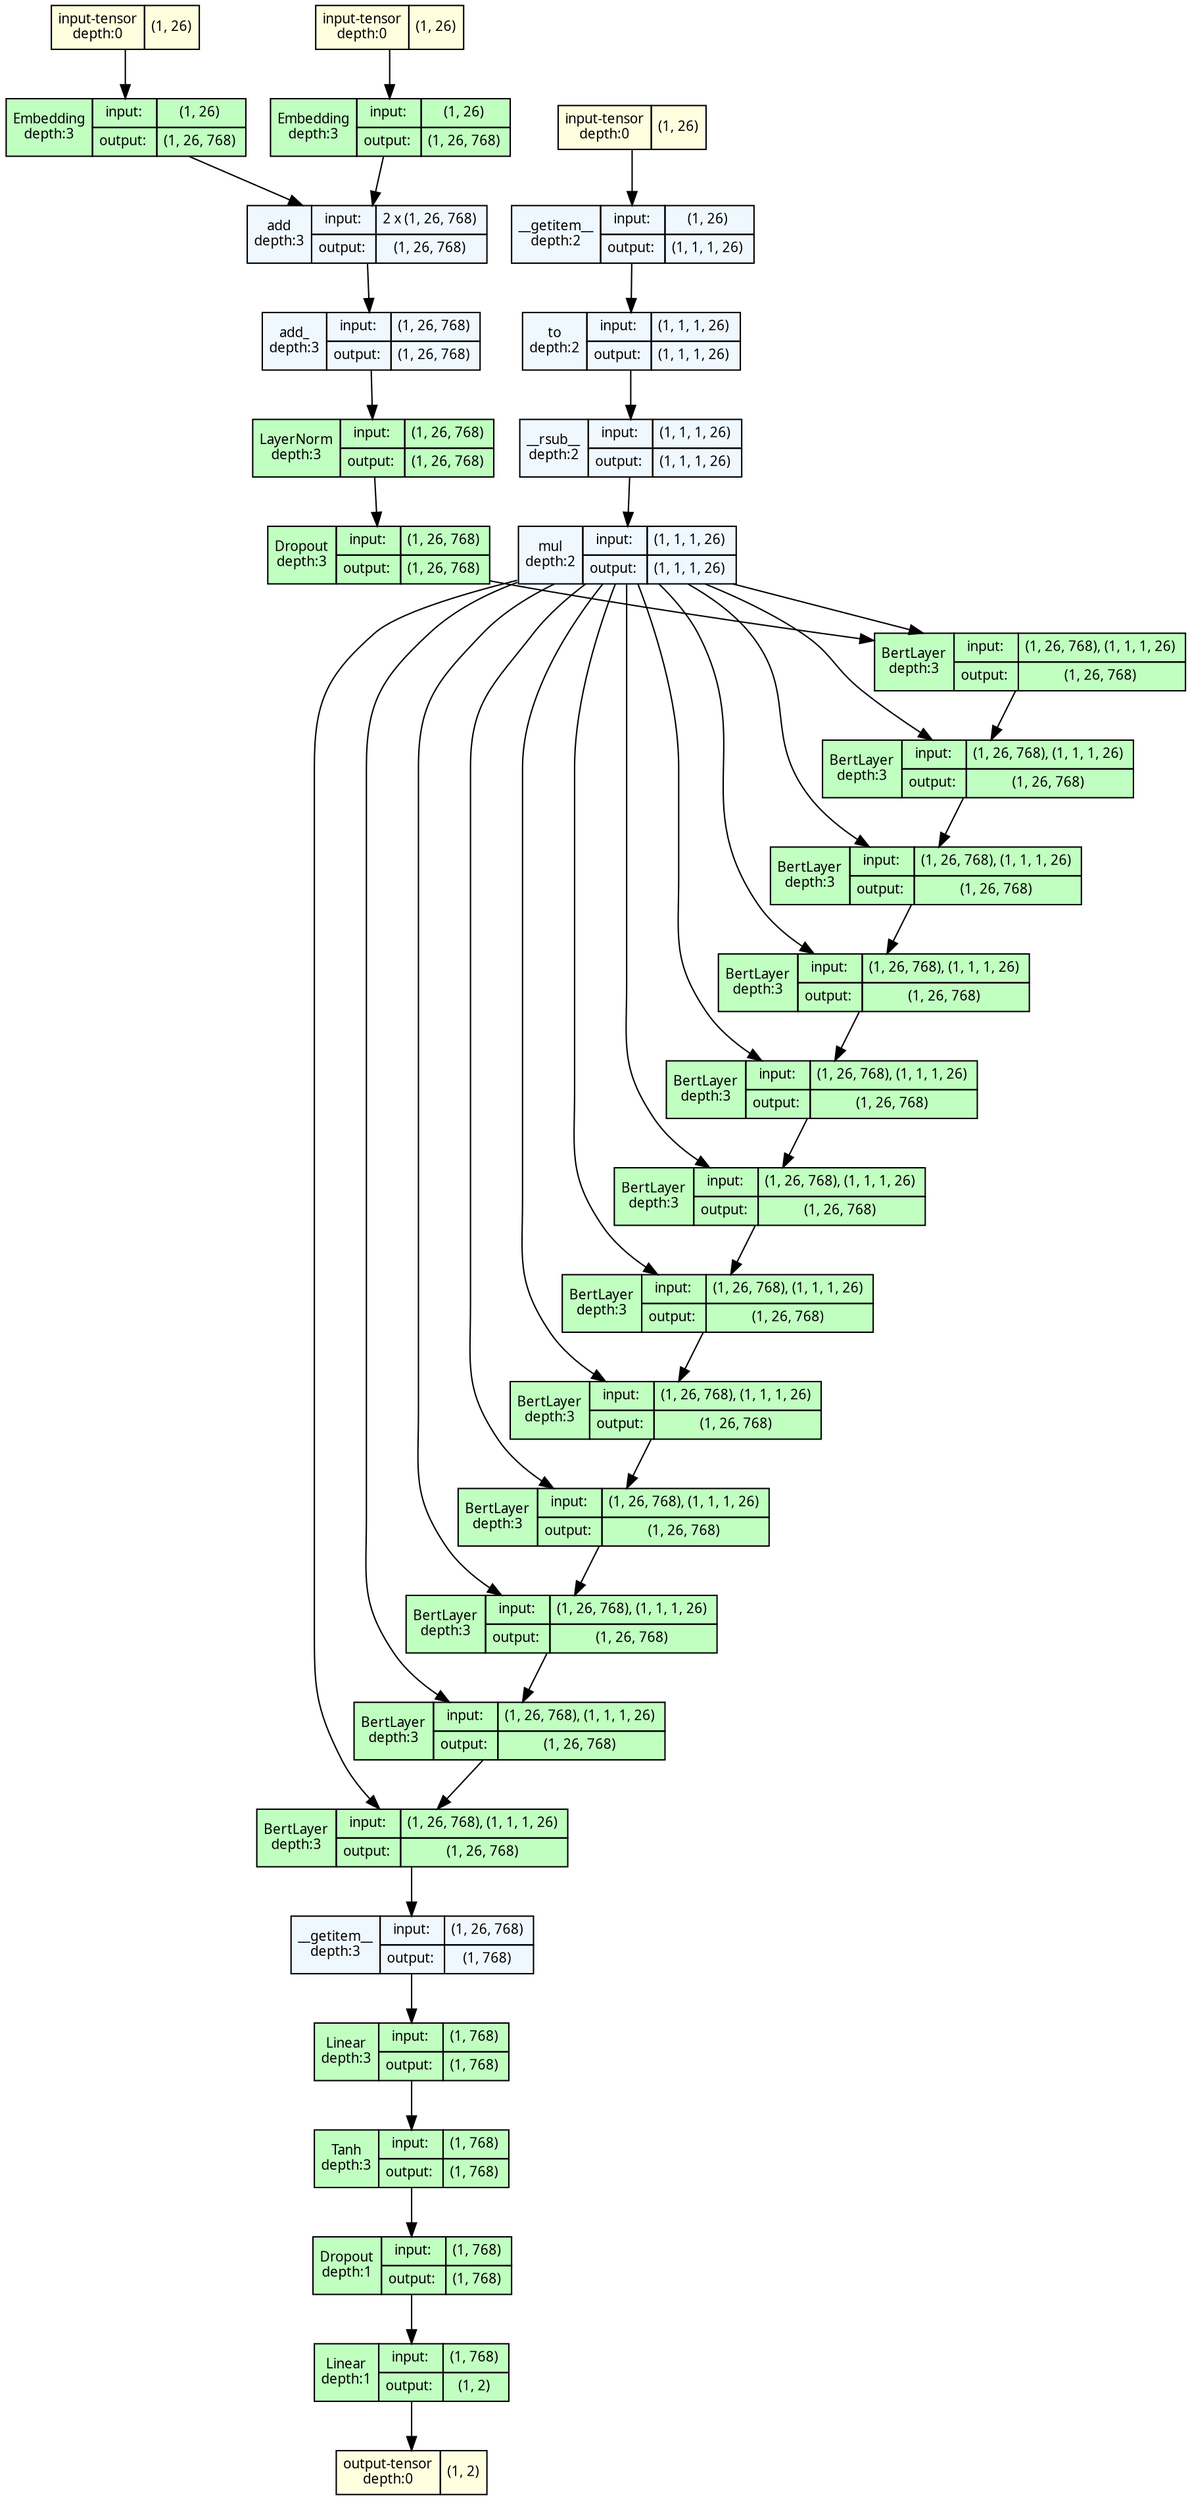 strict digraph bert {
	graph [ordering=in size="36.0,36.0"]
	node [align=left fontname="Linux libertine" fontsize=10 height=0.2 margin=0 ranksep=0.1 shape=plaintext style=filled]
	edge [fontsize=10]
	0 [label=<
                    <TABLE BORDER="0" CELLBORDER="1" CELLSPACING="0" CELLPADDING="4">
                    <TR><TD>input-tensor<BR/>depth:0</TD><TD>(1, 26)</TD></TR>
                    </TABLE>> fillcolor=lightyellow]
	1 [label=<
                    <TABLE BORDER="0" CELLBORDER="1" CELLSPACING="0" CELLPADDING="4">
                    <TR><TD>input-tensor<BR/>depth:0</TD><TD>(1, 26)</TD></TR>
                    </TABLE>> fillcolor=lightyellow]
	2 [label=<
                    <TABLE BORDER="0" CELLBORDER="1" CELLSPACING="0" CELLPADDING="4">
                    <TR><TD>input-tensor<BR/>depth:0</TD><TD>(1, 26)</TD></TR>
                    </TABLE>> fillcolor=lightyellow]
	3 [label=<
                    <TABLE BORDER="0" CELLBORDER="1" CELLSPACING="0" CELLPADDING="4">
                    <TR>
                        <TD ROWSPAN="2">__getitem__<BR/>depth:2</TD>
                        <TD COLSPAN="2">input:</TD>
                        <TD COLSPAN="2">(1, 26) </TD>
                    </TR>
                    <TR>
                        <TD COLSPAN="2">output: </TD>
                        <TD COLSPAN="2">(1, 1, 1, 26) </TD>
                    </TR>
                    </TABLE>> fillcolor=aliceblue]
	4 [label=<
                    <TABLE BORDER="0" CELLBORDER="1" CELLSPACING="0" CELLPADDING="4">
                    <TR>
                        <TD ROWSPAN="2">to<BR/>depth:2</TD>
                        <TD COLSPAN="2">input:</TD>
                        <TD COLSPAN="2">(1, 1, 1, 26) </TD>
                    </TR>
                    <TR>
                        <TD COLSPAN="2">output: </TD>
                        <TD COLSPAN="2">(1, 1, 1, 26) </TD>
                    </TR>
                    </TABLE>> fillcolor=aliceblue]
	5 [label=<
                    <TABLE BORDER="0" CELLBORDER="1" CELLSPACING="0" CELLPADDING="4">
                    <TR>
                        <TD ROWSPAN="2">__rsub__<BR/>depth:2</TD>
                        <TD COLSPAN="2">input:</TD>
                        <TD COLSPAN="2">(1, 1, 1, 26) </TD>
                    </TR>
                    <TR>
                        <TD COLSPAN="2">output: </TD>
                        <TD COLSPAN="2">(1, 1, 1, 26) </TD>
                    </TR>
                    </TABLE>> fillcolor=aliceblue]
	6 [label=<
                    <TABLE BORDER="0" CELLBORDER="1" CELLSPACING="0" CELLPADDING="4">
                    <TR>
                        <TD ROWSPAN="2">mul<BR/>depth:2</TD>
                        <TD COLSPAN="2">input:</TD>
                        <TD COLSPAN="2">(1, 1, 1, 26) </TD>
                    </TR>
                    <TR>
                        <TD COLSPAN="2">output: </TD>
                        <TD COLSPAN="2">(1, 1, 1, 26) </TD>
                    </TR>
                    </TABLE>> fillcolor=aliceblue]
	7 [label=<
                    <TABLE BORDER="0" CELLBORDER="1" CELLSPACING="0" CELLPADDING="4">
                    <TR>
                        <TD ROWSPAN="2">Embedding<BR/>depth:3</TD>
                        <TD COLSPAN="2">input:</TD>
                        <TD COLSPAN="2">(1, 26) </TD>
                    </TR>
                    <TR>
                        <TD COLSPAN="2">output: </TD>
                        <TD COLSPAN="2">(1, 26, 768) </TD>
                    </TR>
                    </TABLE>> fillcolor=darkseagreen1]
	8 [label=<
                    <TABLE BORDER="0" CELLBORDER="1" CELLSPACING="0" CELLPADDING="4">
                    <TR>
                        <TD ROWSPAN="2">Embedding<BR/>depth:3</TD>
                        <TD COLSPAN="2">input:</TD>
                        <TD COLSPAN="2">(1, 26) </TD>
                    </TR>
                    <TR>
                        <TD COLSPAN="2">output: </TD>
                        <TD COLSPAN="2">(1, 26, 768) </TD>
                    </TR>
                    </TABLE>> fillcolor=darkseagreen1]
	9 [label=<
                    <TABLE BORDER="0" CELLBORDER="1" CELLSPACING="0" CELLPADDING="4">
                    <TR>
                        <TD ROWSPAN="2">add<BR/>depth:3</TD>
                        <TD COLSPAN="2">input:</TD>
                        <TD COLSPAN="2">2 x (1, 26, 768) </TD>
                    </TR>
                    <TR>
                        <TD COLSPAN="2">output: </TD>
                        <TD COLSPAN="2">(1, 26, 768) </TD>
                    </TR>
                    </TABLE>> fillcolor=aliceblue]
	10 [label=<
                    <TABLE BORDER="0" CELLBORDER="1" CELLSPACING="0" CELLPADDING="4">
                    <TR>
                        <TD ROWSPAN="2">add_<BR/>depth:3</TD>
                        <TD COLSPAN="2">input:</TD>
                        <TD COLSPAN="2">(1, 26, 768) </TD>
                    </TR>
                    <TR>
                        <TD COLSPAN="2">output: </TD>
                        <TD COLSPAN="2">(1, 26, 768) </TD>
                    </TR>
                    </TABLE>> fillcolor=aliceblue]
	11 [label=<
                    <TABLE BORDER="0" CELLBORDER="1" CELLSPACING="0" CELLPADDING="4">
                    <TR>
                        <TD ROWSPAN="2">LayerNorm<BR/>depth:3</TD>
                        <TD COLSPAN="2">input:</TD>
                        <TD COLSPAN="2">(1, 26, 768) </TD>
                    </TR>
                    <TR>
                        <TD COLSPAN="2">output: </TD>
                        <TD COLSPAN="2">(1, 26, 768) </TD>
                    </TR>
                    </TABLE>> fillcolor=darkseagreen1]
	12 [label=<
                    <TABLE BORDER="0" CELLBORDER="1" CELLSPACING="0" CELLPADDING="4">
                    <TR>
                        <TD ROWSPAN="2">Dropout<BR/>depth:3</TD>
                        <TD COLSPAN="2">input:</TD>
                        <TD COLSPAN="2">(1, 26, 768) </TD>
                    </TR>
                    <TR>
                        <TD COLSPAN="2">output: </TD>
                        <TD COLSPAN="2">(1, 26, 768) </TD>
                    </TR>
                    </TABLE>> fillcolor=darkseagreen1]
	13 [label=<
                    <TABLE BORDER="0" CELLBORDER="1" CELLSPACING="0" CELLPADDING="4">
                    <TR>
                        <TD ROWSPAN="2">BertLayer<BR/>depth:3</TD>
                        <TD COLSPAN="2">input:</TD>
                        <TD COLSPAN="2">(1, 26, 768), (1, 1, 1, 26) </TD>
                    </TR>
                    <TR>
                        <TD COLSPAN="2">output: </TD>
                        <TD COLSPAN="2">(1, 26, 768) </TD>
                    </TR>
                    </TABLE>> fillcolor=darkseagreen1]
	14 [label=<
                    <TABLE BORDER="0" CELLBORDER="1" CELLSPACING="0" CELLPADDING="4">
                    <TR>
                        <TD ROWSPAN="2">BertLayer<BR/>depth:3</TD>
                        <TD COLSPAN="2">input:</TD>
                        <TD COLSPAN="2">(1, 26, 768), (1, 1, 1, 26) </TD>
                    </TR>
                    <TR>
                        <TD COLSPAN="2">output: </TD>
                        <TD COLSPAN="2">(1, 26, 768) </TD>
                    </TR>
                    </TABLE>> fillcolor=darkseagreen1]
	15 [label=<
                    <TABLE BORDER="0" CELLBORDER="1" CELLSPACING="0" CELLPADDING="4">
                    <TR>
                        <TD ROWSPAN="2">BertLayer<BR/>depth:3</TD>
                        <TD COLSPAN="2">input:</TD>
                        <TD COLSPAN="2">(1, 26, 768), (1, 1, 1, 26) </TD>
                    </TR>
                    <TR>
                        <TD COLSPAN="2">output: </TD>
                        <TD COLSPAN="2">(1, 26, 768) </TD>
                    </TR>
                    </TABLE>> fillcolor=darkseagreen1]
	16 [label=<
                    <TABLE BORDER="0" CELLBORDER="1" CELLSPACING="0" CELLPADDING="4">
                    <TR>
                        <TD ROWSPAN="2">BertLayer<BR/>depth:3</TD>
                        <TD COLSPAN="2">input:</TD>
                        <TD COLSPAN="2">(1, 26, 768), (1, 1, 1, 26) </TD>
                    </TR>
                    <TR>
                        <TD COLSPAN="2">output: </TD>
                        <TD COLSPAN="2">(1, 26, 768) </TD>
                    </TR>
                    </TABLE>> fillcolor=darkseagreen1]
	17 [label=<
                    <TABLE BORDER="0" CELLBORDER="1" CELLSPACING="0" CELLPADDING="4">
                    <TR>
                        <TD ROWSPAN="2">BertLayer<BR/>depth:3</TD>
                        <TD COLSPAN="2">input:</TD>
                        <TD COLSPAN="2">(1, 26, 768), (1, 1, 1, 26) </TD>
                    </TR>
                    <TR>
                        <TD COLSPAN="2">output: </TD>
                        <TD COLSPAN="2">(1, 26, 768) </TD>
                    </TR>
                    </TABLE>> fillcolor=darkseagreen1]
	18 [label=<
                    <TABLE BORDER="0" CELLBORDER="1" CELLSPACING="0" CELLPADDING="4">
                    <TR>
                        <TD ROWSPAN="2">BertLayer<BR/>depth:3</TD>
                        <TD COLSPAN="2">input:</TD>
                        <TD COLSPAN="2">(1, 26, 768), (1, 1, 1, 26) </TD>
                    </TR>
                    <TR>
                        <TD COLSPAN="2">output: </TD>
                        <TD COLSPAN="2">(1, 26, 768) </TD>
                    </TR>
                    </TABLE>> fillcolor=darkseagreen1]
	19 [label=<
                    <TABLE BORDER="0" CELLBORDER="1" CELLSPACING="0" CELLPADDING="4">
                    <TR>
                        <TD ROWSPAN="2">BertLayer<BR/>depth:3</TD>
                        <TD COLSPAN="2">input:</TD>
                        <TD COLSPAN="2">(1, 26, 768), (1, 1, 1, 26) </TD>
                    </TR>
                    <TR>
                        <TD COLSPAN="2">output: </TD>
                        <TD COLSPAN="2">(1, 26, 768) </TD>
                    </TR>
                    </TABLE>> fillcolor=darkseagreen1]
	20 [label=<
                    <TABLE BORDER="0" CELLBORDER="1" CELLSPACING="0" CELLPADDING="4">
                    <TR>
                        <TD ROWSPAN="2">BertLayer<BR/>depth:3</TD>
                        <TD COLSPAN="2">input:</TD>
                        <TD COLSPAN="2">(1, 26, 768), (1, 1, 1, 26) </TD>
                    </TR>
                    <TR>
                        <TD COLSPAN="2">output: </TD>
                        <TD COLSPAN="2">(1, 26, 768) </TD>
                    </TR>
                    </TABLE>> fillcolor=darkseagreen1]
	21 [label=<
                    <TABLE BORDER="0" CELLBORDER="1" CELLSPACING="0" CELLPADDING="4">
                    <TR>
                        <TD ROWSPAN="2">BertLayer<BR/>depth:3</TD>
                        <TD COLSPAN="2">input:</TD>
                        <TD COLSPAN="2">(1, 26, 768), (1, 1, 1, 26) </TD>
                    </TR>
                    <TR>
                        <TD COLSPAN="2">output: </TD>
                        <TD COLSPAN="2">(1, 26, 768) </TD>
                    </TR>
                    </TABLE>> fillcolor=darkseagreen1]
	22 [label=<
                    <TABLE BORDER="0" CELLBORDER="1" CELLSPACING="0" CELLPADDING="4">
                    <TR>
                        <TD ROWSPAN="2">BertLayer<BR/>depth:3</TD>
                        <TD COLSPAN="2">input:</TD>
                        <TD COLSPAN="2">(1, 26, 768), (1, 1, 1, 26) </TD>
                    </TR>
                    <TR>
                        <TD COLSPAN="2">output: </TD>
                        <TD COLSPAN="2">(1, 26, 768) </TD>
                    </TR>
                    </TABLE>> fillcolor=darkseagreen1]
	23 [label=<
                    <TABLE BORDER="0" CELLBORDER="1" CELLSPACING="0" CELLPADDING="4">
                    <TR>
                        <TD ROWSPAN="2">BertLayer<BR/>depth:3</TD>
                        <TD COLSPAN="2">input:</TD>
                        <TD COLSPAN="2">(1, 26, 768), (1, 1, 1, 26) </TD>
                    </TR>
                    <TR>
                        <TD COLSPAN="2">output: </TD>
                        <TD COLSPAN="2">(1, 26, 768) </TD>
                    </TR>
                    </TABLE>> fillcolor=darkseagreen1]
	24 [label=<
                    <TABLE BORDER="0" CELLBORDER="1" CELLSPACING="0" CELLPADDING="4">
                    <TR>
                        <TD ROWSPAN="2">BertLayer<BR/>depth:3</TD>
                        <TD COLSPAN="2">input:</TD>
                        <TD COLSPAN="2">(1, 26, 768), (1, 1, 1, 26) </TD>
                    </TR>
                    <TR>
                        <TD COLSPAN="2">output: </TD>
                        <TD COLSPAN="2">(1, 26, 768) </TD>
                    </TR>
                    </TABLE>> fillcolor=darkseagreen1]
	25 [label=<
                    <TABLE BORDER="0" CELLBORDER="1" CELLSPACING="0" CELLPADDING="4">
                    <TR>
                        <TD ROWSPAN="2">__getitem__<BR/>depth:3</TD>
                        <TD COLSPAN="2">input:</TD>
                        <TD COLSPAN="2">(1, 26, 768) </TD>
                    </TR>
                    <TR>
                        <TD COLSPAN="2">output: </TD>
                        <TD COLSPAN="2">(1, 768) </TD>
                    </TR>
                    </TABLE>> fillcolor=aliceblue]
	26 [label=<
                    <TABLE BORDER="0" CELLBORDER="1" CELLSPACING="0" CELLPADDING="4">
                    <TR>
                        <TD ROWSPAN="2">Linear<BR/>depth:3</TD>
                        <TD COLSPAN="2">input:</TD>
                        <TD COLSPAN="2">(1, 768) </TD>
                    </TR>
                    <TR>
                        <TD COLSPAN="2">output: </TD>
                        <TD COLSPAN="2">(1, 768) </TD>
                    </TR>
                    </TABLE>> fillcolor=darkseagreen1]
	27 [label=<
                    <TABLE BORDER="0" CELLBORDER="1" CELLSPACING="0" CELLPADDING="4">
                    <TR>
                        <TD ROWSPAN="2">Tanh<BR/>depth:3</TD>
                        <TD COLSPAN="2">input:</TD>
                        <TD COLSPAN="2">(1, 768) </TD>
                    </TR>
                    <TR>
                        <TD COLSPAN="2">output: </TD>
                        <TD COLSPAN="2">(1, 768) </TD>
                    </TR>
                    </TABLE>> fillcolor=darkseagreen1]
	28 [label=<
                    <TABLE BORDER="0" CELLBORDER="1" CELLSPACING="0" CELLPADDING="4">
                    <TR>
                        <TD ROWSPAN="2">Dropout<BR/>depth:1</TD>
                        <TD COLSPAN="2">input:</TD>
                        <TD COLSPAN="2">(1, 768) </TD>
                    </TR>
                    <TR>
                        <TD COLSPAN="2">output: </TD>
                        <TD COLSPAN="2">(1, 768) </TD>
                    </TR>
                    </TABLE>> fillcolor=darkseagreen1]
	29 [label=<
                    <TABLE BORDER="0" CELLBORDER="1" CELLSPACING="0" CELLPADDING="4">
                    <TR>
                        <TD ROWSPAN="2">Linear<BR/>depth:1</TD>
                        <TD COLSPAN="2">input:</TD>
                        <TD COLSPAN="2">(1, 768) </TD>
                    </TR>
                    <TR>
                        <TD COLSPAN="2">output: </TD>
                        <TD COLSPAN="2">(1, 2) </TD>
                    </TR>
                    </TABLE>> fillcolor=darkseagreen1]
	30 [label=<
                    <TABLE BORDER="0" CELLBORDER="1" CELLSPACING="0" CELLPADDING="4">
                    <TR><TD>output-tensor<BR/>depth:0</TD><TD>(1, 2)</TD></TR>
                    </TABLE>> fillcolor=lightyellow]
	2 -> 3
	3 -> 4
	4 -> 5
	5 -> 6
	0 -> 7
	1 -> 8
	7 -> 9
	8 -> 9
	9 -> 10
	10 -> 11
	11 -> 12
	12 -> 13
	6 -> 13
	6 -> 14
	6 -> 15
	6 -> 16
	6 -> 17
	6 -> 18
	6 -> 19
	6 -> 20
	6 -> 21
	6 -> 22
	6 -> 23
	6 -> 24
	13 -> 14
	14 -> 15
	15 -> 16
	16 -> 17
	17 -> 18
	18 -> 19
	19 -> 20
	20 -> 21
	21 -> 22
	22 -> 23
	23 -> 24
	24 -> 25
	25 -> 26
	26 -> 27
	27 -> 28
	28 -> 29
	29 -> 30
}
strict digraph bert {
	graph [ordering=in size="42.0,42.0"]
	node [align=left fontname="Linux libertine" fontsize=10 height=0.2 margin=0 ranksep=0.1 shape=plaintext style=filled]
	edge [fontsize=10]
	0 [label=<
                    <TABLE BORDER="0" CELLBORDER="1" CELLSPACING="0" CELLPADDING="4">
                    <TR><TD>input-tensor<BR/>depth:0</TD><TD>(1, 23)</TD></TR>
                    </TABLE>> fillcolor=lightyellow]
	1 [label=<
                    <TABLE BORDER="0" CELLBORDER="1" CELLSPACING="0" CELLPADDING="4">
                    <TR><TD>input-tensor<BR/>depth:0</TD><TD>(1, 23)</TD></TR>
                    </TABLE>> fillcolor=lightyellow]
	2 [label=<
                    <TABLE BORDER="0" CELLBORDER="1" CELLSPACING="0" CELLPADDING="4">
                    <TR><TD>input-tensor<BR/>depth:0</TD><TD>(1, 23)</TD></TR>
                    </TABLE>> fillcolor=lightyellow]
	subgraph cluster_2 {
		fontsize=12 label=BertModel labeljust=l style=dashed
		3 [label=<
                    <TABLE BORDER="0" CELLBORDER="1" CELLSPACING="0" CELLPADDING="4">
                    <TR>
                        <TD ROWSPAN="2">__getitem__<BR/>depth:2</TD>
                        <TD COLSPAN="2">input:</TD>
                        <TD COLSPAN="2">(1, 23) </TD>
                    </TR>
                    <TR>
                        <TD COLSPAN="2">output: </TD>
                        <TD COLSPAN="2">(1, 1, 1, 23) </TD>
                    </TR>
                    </TABLE>> fillcolor=aliceblue]
		4 [label=<
                    <TABLE BORDER="0" CELLBORDER="1" CELLSPACING="0" CELLPADDING="4">
                    <TR>
                        <TD ROWSPAN="2">to<BR/>depth:2</TD>
                        <TD COLSPAN="2">input:</TD>
                        <TD COLSPAN="2">(1, 1, 1, 23) </TD>
                    </TR>
                    <TR>
                        <TD COLSPAN="2">output: </TD>
                        <TD COLSPAN="2">(1, 1, 1, 23) </TD>
                    </TR>
                    </TABLE>> fillcolor=aliceblue]
		5 [label=<
                    <TABLE BORDER="0" CELLBORDER="1" CELLSPACING="0" CELLPADDING="4">
                    <TR>
                        <TD ROWSPAN="2">__rsub__<BR/>depth:2</TD>
                        <TD COLSPAN="2">input:</TD>
                        <TD COLSPAN="2">(1, 1, 1, 23) </TD>
                    </TR>
                    <TR>
                        <TD COLSPAN="2">output: </TD>
                        <TD COLSPAN="2">(1, 1, 1, 23) </TD>
                    </TR>
                    </TABLE>> fillcolor=aliceblue]
		6 [label=<
                    <TABLE BORDER="0" CELLBORDER="1" CELLSPACING="0" CELLPADDING="4">
                    <TR>
                        <TD ROWSPAN="2">mul<BR/>depth:2</TD>
                        <TD COLSPAN="2">input:</TD>
                        <TD COLSPAN="2">(1, 1, 1, 23) </TD>
                    </TR>
                    <TR>
                        <TD COLSPAN="2">output: </TD>
                        <TD COLSPAN="2">(1, 1, 1, 23) </TD>
                    </TR>
                    </TABLE>> fillcolor=aliceblue]
		subgraph cluster_3 {
			fontsize=12 label=BertEmbeddings labeljust=l style=dashed
			7 [label=<
                    <TABLE BORDER="0" CELLBORDER="1" CELLSPACING="0" CELLPADDING="4">
                    <TR>
                        <TD ROWSPAN="2">Embedding<BR/>depth:3</TD>
                        <TD COLSPAN="2">input:</TD>
                        <TD COLSPAN="2">(1, 23) </TD>
                    </TR>
                    <TR>
                        <TD COLSPAN="2">output: </TD>
                        <TD COLSPAN="2">(1, 23, 768) </TD>
                    </TR>
                    </TABLE>> fillcolor=darkseagreen1]
			8 [label=<
                    <TABLE BORDER="0" CELLBORDER="1" CELLSPACING="0" CELLPADDING="4">
                    <TR>
                        <TD ROWSPAN="2">Embedding<BR/>depth:3</TD>
                        <TD COLSPAN="2">input:</TD>
                        <TD COLSPAN="2">(1, 23) </TD>
                    </TR>
                    <TR>
                        <TD COLSPAN="2">output: </TD>
                        <TD COLSPAN="2">(1, 23, 768) </TD>
                    </TR>
                    </TABLE>> fillcolor=darkseagreen1]
			9 [label=<
                    <TABLE BORDER="0" CELLBORDER="1" CELLSPACING="0" CELLPADDING="4">
                    <TR>
                        <TD ROWSPAN="2">add<BR/>depth:3</TD>
                        <TD COLSPAN="2">input:</TD>
                        <TD COLSPAN="2">2 x (1, 23, 768) </TD>
                    </TR>
                    <TR>
                        <TD COLSPAN="2">output: </TD>
                        <TD COLSPAN="2">(1, 23, 768) </TD>
                    </TR>
                    </TABLE>> fillcolor=aliceblue]
			10 [label=<
                    <TABLE BORDER="0" CELLBORDER="1" CELLSPACING="0" CELLPADDING="4">
                    <TR>
                        <TD ROWSPAN="2">add_<BR/>depth:3</TD>
                        <TD COLSPAN="2">input:</TD>
                        <TD COLSPAN="2">(1, 23, 768) </TD>
                    </TR>
                    <TR>
                        <TD COLSPAN="2">output: </TD>
                        <TD COLSPAN="2">(1, 23, 768) </TD>
                    </TR>
                    </TABLE>> fillcolor=aliceblue]
			11 [label=<
                    <TABLE BORDER="0" CELLBORDER="1" CELLSPACING="0" CELLPADDING="4">
                    <TR>
                        <TD ROWSPAN="2">LayerNorm<BR/>depth:3</TD>
                        <TD COLSPAN="2">input:</TD>
                        <TD COLSPAN="2">(1, 23, 768) </TD>
                    </TR>
                    <TR>
                        <TD COLSPAN="2">output: </TD>
                        <TD COLSPAN="2">(1, 23, 768) </TD>
                    </TR>
                    </TABLE>> fillcolor=darkseagreen1]
			12 [label=<
                    <TABLE BORDER="0" CELLBORDER="1" CELLSPACING="0" CELLPADDING="4">
                    <TR>
                        <TD ROWSPAN="2">Dropout<BR/>depth:3</TD>
                        <TD COLSPAN="2">input:</TD>
                        <TD COLSPAN="2">(1, 23, 768) </TD>
                    </TR>
                    <TR>
                        <TD COLSPAN="2">output: </TD>
                        <TD COLSPAN="2">(1, 23, 768) </TD>
                    </TR>
                    </TABLE>> fillcolor=darkseagreen1]
		}
		subgraph cluster_4 {
			fontsize=12 label=BertEncoder labeljust=l style=dashed
			13 [label=<
                    <TABLE BORDER="0" CELLBORDER="1" CELLSPACING="0" CELLPADDING="4">
                    <TR>
                        <TD ROWSPAN="2">BertLayer<BR/>depth:3</TD>
                        <TD COLSPAN="2">input:</TD>
                        <TD COLSPAN="2">(1, 23, 768), (1, 1, 1, 23) </TD>
                    </TR>
                    <TR>
                        <TD COLSPAN="2">output: </TD>
                        <TD COLSPAN="2">(1, 23, 768) </TD>
                    </TR>
                    </TABLE>> fillcolor=darkseagreen1]
			14 [label=<
                    <TABLE BORDER="0" CELLBORDER="1" CELLSPACING="0" CELLPADDING="4">
                    <TR>
                        <TD ROWSPAN="2">BertLayer<BR/>depth:3</TD>
                        <TD COLSPAN="2">input:</TD>
                        <TD COLSPAN="2">(1, 23, 768), (1, 1, 1, 23) </TD>
                    </TR>
                    <TR>
                        <TD COLSPAN="2">output: </TD>
                        <TD COLSPAN="2">(1, 23, 768) </TD>
                    </TR>
                    </TABLE>> fillcolor=darkseagreen1]
			15 [label=<
                    <TABLE BORDER="0" CELLBORDER="1" CELLSPACING="0" CELLPADDING="4">
                    <TR>
                        <TD ROWSPAN="2">BertLayer<BR/>depth:3</TD>
                        <TD COLSPAN="2">input:</TD>
                        <TD COLSPAN="2">(1, 23, 768), (1, 1, 1, 23) </TD>
                    </TR>
                    <TR>
                        <TD COLSPAN="2">output: </TD>
                        <TD COLSPAN="2">(1, 23, 768) </TD>
                    </TR>
                    </TABLE>> fillcolor=darkseagreen1]
			16 [label=<
                    <TABLE BORDER="0" CELLBORDER="1" CELLSPACING="0" CELLPADDING="4">
                    <TR>
                        <TD ROWSPAN="2">BertLayer<BR/>depth:3</TD>
                        <TD COLSPAN="2">input:</TD>
                        <TD COLSPAN="2">(1, 23, 768), (1, 1, 1, 23) </TD>
                    </TR>
                    <TR>
                        <TD COLSPAN="2">output: </TD>
                        <TD COLSPAN="2">(1, 23, 768) </TD>
                    </TR>
                    </TABLE>> fillcolor=darkseagreen1]
			17 [label=<
                    <TABLE BORDER="0" CELLBORDER="1" CELLSPACING="0" CELLPADDING="4">
                    <TR>
                        <TD ROWSPAN="2">BertLayer<BR/>depth:3</TD>
                        <TD COLSPAN="2">input:</TD>
                        <TD COLSPAN="2">(1, 23, 768), (1, 1, 1, 23) </TD>
                    </TR>
                    <TR>
                        <TD COLSPAN="2">output: </TD>
                        <TD COLSPAN="2">(1, 23, 768) </TD>
                    </TR>
                    </TABLE>> fillcolor=darkseagreen1]
			18 [label=<
                    <TABLE BORDER="0" CELLBORDER="1" CELLSPACING="0" CELLPADDING="4">
                    <TR>
                        <TD ROWSPAN="2">BertLayer<BR/>depth:3</TD>
                        <TD COLSPAN="2">input:</TD>
                        <TD COLSPAN="2">(1, 23, 768), (1, 1, 1, 23) </TD>
                    </TR>
                    <TR>
                        <TD COLSPAN="2">output: </TD>
                        <TD COLSPAN="2">(1, 23, 768) </TD>
                    </TR>
                    </TABLE>> fillcolor=darkseagreen1]
			19 [label=<
                    <TABLE BORDER="0" CELLBORDER="1" CELLSPACING="0" CELLPADDING="4">
                    <TR>
                        <TD ROWSPAN="2">BertLayer<BR/>depth:3</TD>
                        <TD COLSPAN="2">input:</TD>
                        <TD COLSPAN="2">(1, 23, 768), (1, 1, 1, 23) </TD>
                    </TR>
                    <TR>
                        <TD COLSPAN="2">output: </TD>
                        <TD COLSPAN="2">(1, 23, 768) </TD>
                    </TR>
                    </TABLE>> fillcolor=darkseagreen1]
			20 [label=<
                    <TABLE BORDER="0" CELLBORDER="1" CELLSPACING="0" CELLPADDING="4">
                    <TR>
                        <TD ROWSPAN="2">BertLayer<BR/>depth:3</TD>
                        <TD COLSPAN="2">input:</TD>
                        <TD COLSPAN="2">(1, 23, 768), (1, 1, 1, 23) </TD>
                    </TR>
                    <TR>
                        <TD COLSPAN="2">output: </TD>
                        <TD COLSPAN="2">(1, 23, 768) </TD>
                    </TR>
                    </TABLE>> fillcolor=darkseagreen1]
			21 [label=<
                    <TABLE BORDER="0" CELLBORDER="1" CELLSPACING="0" CELLPADDING="4">
                    <TR>
                        <TD ROWSPAN="2">BertLayer<BR/>depth:3</TD>
                        <TD COLSPAN="2">input:</TD>
                        <TD COLSPAN="2">(1, 23, 768), (1, 1, 1, 23) </TD>
                    </TR>
                    <TR>
                        <TD COLSPAN="2">output: </TD>
                        <TD COLSPAN="2">(1, 23, 768) </TD>
                    </TR>
                    </TABLE>> fillcolor=darkseagreen1]
			22 [label=<
                    <TABLE BORDER="0" CELLBORDER="1" CELLSPACING="0" CELLPADDING="4">
                    <TR>
                        <TD ROWSPAN="2">BertLayer<BR/>depth:3</TD>
                        <TD COLSPAN="2">input:</TD>
                        <TD COLSPAN="2">(1, 23, 768), (1, 1, 1, 23) </TD>
                    </TR>
                    <TR>
                        <TD COLSPAN="2">output: </TD>
                        <TD COLSPAN="2">(1, 23, 768) </TD>
                    </TR>
                    </TABLE>> fillcolor=darkseagreen1]
			23 [label=<
                    <TABLE BORDER="0" CELLBORDER="1" CELLSPACING="0" CELLPADDING="4">
                    <TR>
                        <TD ROWSPAN="2">BertLayer<BR/>depth:3</TD>
                        <TD COLSPAN="2">input:</TD>
                        <TD COLSPAN="2">(1, 23, 768), (1, 1, 1, 23) </TD>
                    </TR>
                    <TR>
                        <TD COLSPAN="2">output: </TD>
                        <TD COLSPAN="2">(1, 23, 768) </TD>
                    </TR>
                    </TABLE>> fillcolor=darkseagreen1]
			24 [label=<
                    <TABLE BORDER="0" CELLBORDER="1" CELLSPACING="0" CELLPADDING="4">
                    <TR>
                        <TD ROWSPAN="2">BertLayer<BR/>depth:3</TD>
                        <TD COLSPAN="2">input:</TD>
                        <TD COLSPAN="2">(1, 23, 768), (1, 1, 1, 23) </TD>
                    </TR>
                    <TR>
                        <TD COLSPAN="2">output: </TD>
                        <TD COLSPAN="2">(1, 23, 768) </TD>
                    </TR>
                    </TABLE>> fillcolor=darkseagreen1]
		}
		subgraph cluster_5 {
			fontsize=12 label=BertPooler labeljust=l style=dashed
			25 [label=<
                    <TABLE BORDER="0" CELLBORDER="1" CELLSPACING="0" CELLPADDING="4">
                    <TR>
                        <TD ROWSPAN="2">__getitem__<BR/>depth:3</TD>
                        <TD COLSPAN="2">input:</TD>
                        <TD COLSPAN="2">(1, 23, 768) </TD>
                    </TR>
                    <TR>
                        <TD COLSPAN="2">output: </TD>
                        <TD COLSPAN="2">(1, 768) </TD>
                    </TR>
                    </TABLE>> fillcolor=aliceblue]
			26 [label=<
                    <TABLE BORDER="0" CELLBORDER="1" CELLSPACING="0" CELLPADDING="4">
                    <TR>
                        <TD ROWSPAN="2">Linear<BR/>depth:3</TD>
                        <TD COLSPAN="2">input:</TD>
                        <TD COLSPAN="2">(1, 768) </TD>
                    </TR>
                    <TR>
                        <TD COLSPAN="2">output: </TD>
                        <TD COLSPAN="2">(1, 768) </TD>
                    </TR>
                    </TABLE>> fillcolor=darkseagreen1]
			27 [label=<
                    <TABLE BORDER="0" CELLBORDER="1" CELLSPACING="0" CELLPADDING="4">
                    <TR>
                        <TD ROWSPAN="2">Tanh<BR/>depth:3</TD>
                        <TD COLSPAN="2">input:</TD>
                        <TD COLSPAN="2">(1, 768) </TD>
                    </TR>
                    <TR>
                        <TD COLSPAN="2">output: </TD>
                        <TD COLSPAN="2">(1, 768) </TD>
                    </TR>
                    </TABLE>> fillcolor=darkseagreen1]
		}
	}
	28 [label=<
                    <TABLE BORDER="0" CELLBORDER="1" CELLSPACING="0" CELLPADDING="4">
                    <TR>
                        <TD ROWSPAN="2">Dropout<BR/>depth:1</TD>
                        <TD COLSPAN="2">input:</TD>
                        <TD COLSPAN="2">(1, 768) </TD>
                    </TR>
                    <TR>
                        <TD COLSPAN="2">output: </TD>
                        <TD COLSPAN="2">(1, 768) </TD>
                    </TR>
                    </TABLE>> fillcolor=darkseagreen1]
	29 [label=<
                    <TABLE BORDER="0" CELLBORDER="1" CELLSPACING="0" CELLPADDING="4">
                    <TR>
                        <TD ROWSPAN="2">Linear<BR/>depth:1</TD>
                        <TD COLSPAN="2">input:</TD>
                        <TD COLSPAN="2">(1, 768) </TD>
                    </TR>
                    <TR>
                        <TD COLSPAN="2">output: </TD>
                        <TD COLSPAN="2">(1, 2) </TD>
                    </TR>
                    </TABLE>> fillcolor=darkseagreen1]
	30 [label=<
                    <TABLE BORDER="0" CELLBORDER="1" CELLSPACING="0" CELLPADDING="4">
                    <TR><TD>output-tensor<BR/>depth:0</TD><TD>(1, 2)</TD></TR>
                    </TABLE>> fillcolor=lightyellow]
	2 -> 3
	3 -> 4
	4 -> 5
	5 -> 6
	0 -> 7
	1 -> 8
	7 -> 9
	8 -> 9
	9 -> 10
	10 -> 11
	11 -> 12
	12 -> 13
	6 -> 13
	6 -> 14
	6 -> 15
	6 -> 16
	6 -> 17
	6 -> 18
	6 -> 19
	6 -> 20
	6 -> 21
	6 -> 22
	6 -> 23
	6 -> 24
	13 -> 14
	14 -> 15
	15 -> 16
	16 -> 17
	17 -> 18
	18 -> 19
	19 -> 20
	20 -> 21
	21 -> 22
	22 -> 23
	23 -> 24
	24 -> 25
	25 -> 26
	26 -> 27
	27 -> 28
	28 -> 29
	29 -> 30
}
